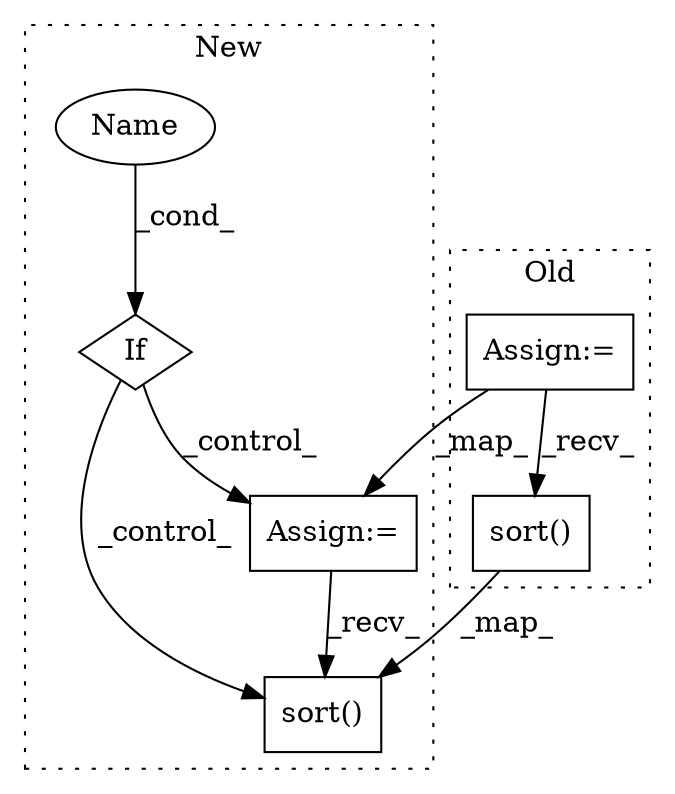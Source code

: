 digraph G {
subgraph cluster0 {
1 [label="sort()" a="75" s="5464" l="13" shape="box"];
3 [label="Assign:=" a="68" s="5323" l="3" shape="box"];
label = "Old";
style="dotted";
}
subgraph cluster1 {
2 [label="sort()" a="75" s="5991" l="13" shape="box"];
4 [label="Assign:=" a="68" s="5838" l="3" shape="box"];
5 [label="If" a="96" s="5458" l="3" shape="diamond"];
6 [label="Name" a="87" s="5461" l="20" shape="ellipse"];
label = "New";
style="dotted";
}
1 -> 2 [label="_map_"];
3 -> 1 [label="_recv_"];
3 -> 4 [label="_map_"];
4 -> 2 [label="_recv_"];
5 -> 2 [label="_control_"];
5 -> 4 [label="_control_"];
6 -> 5 [label="_cond_"];
}